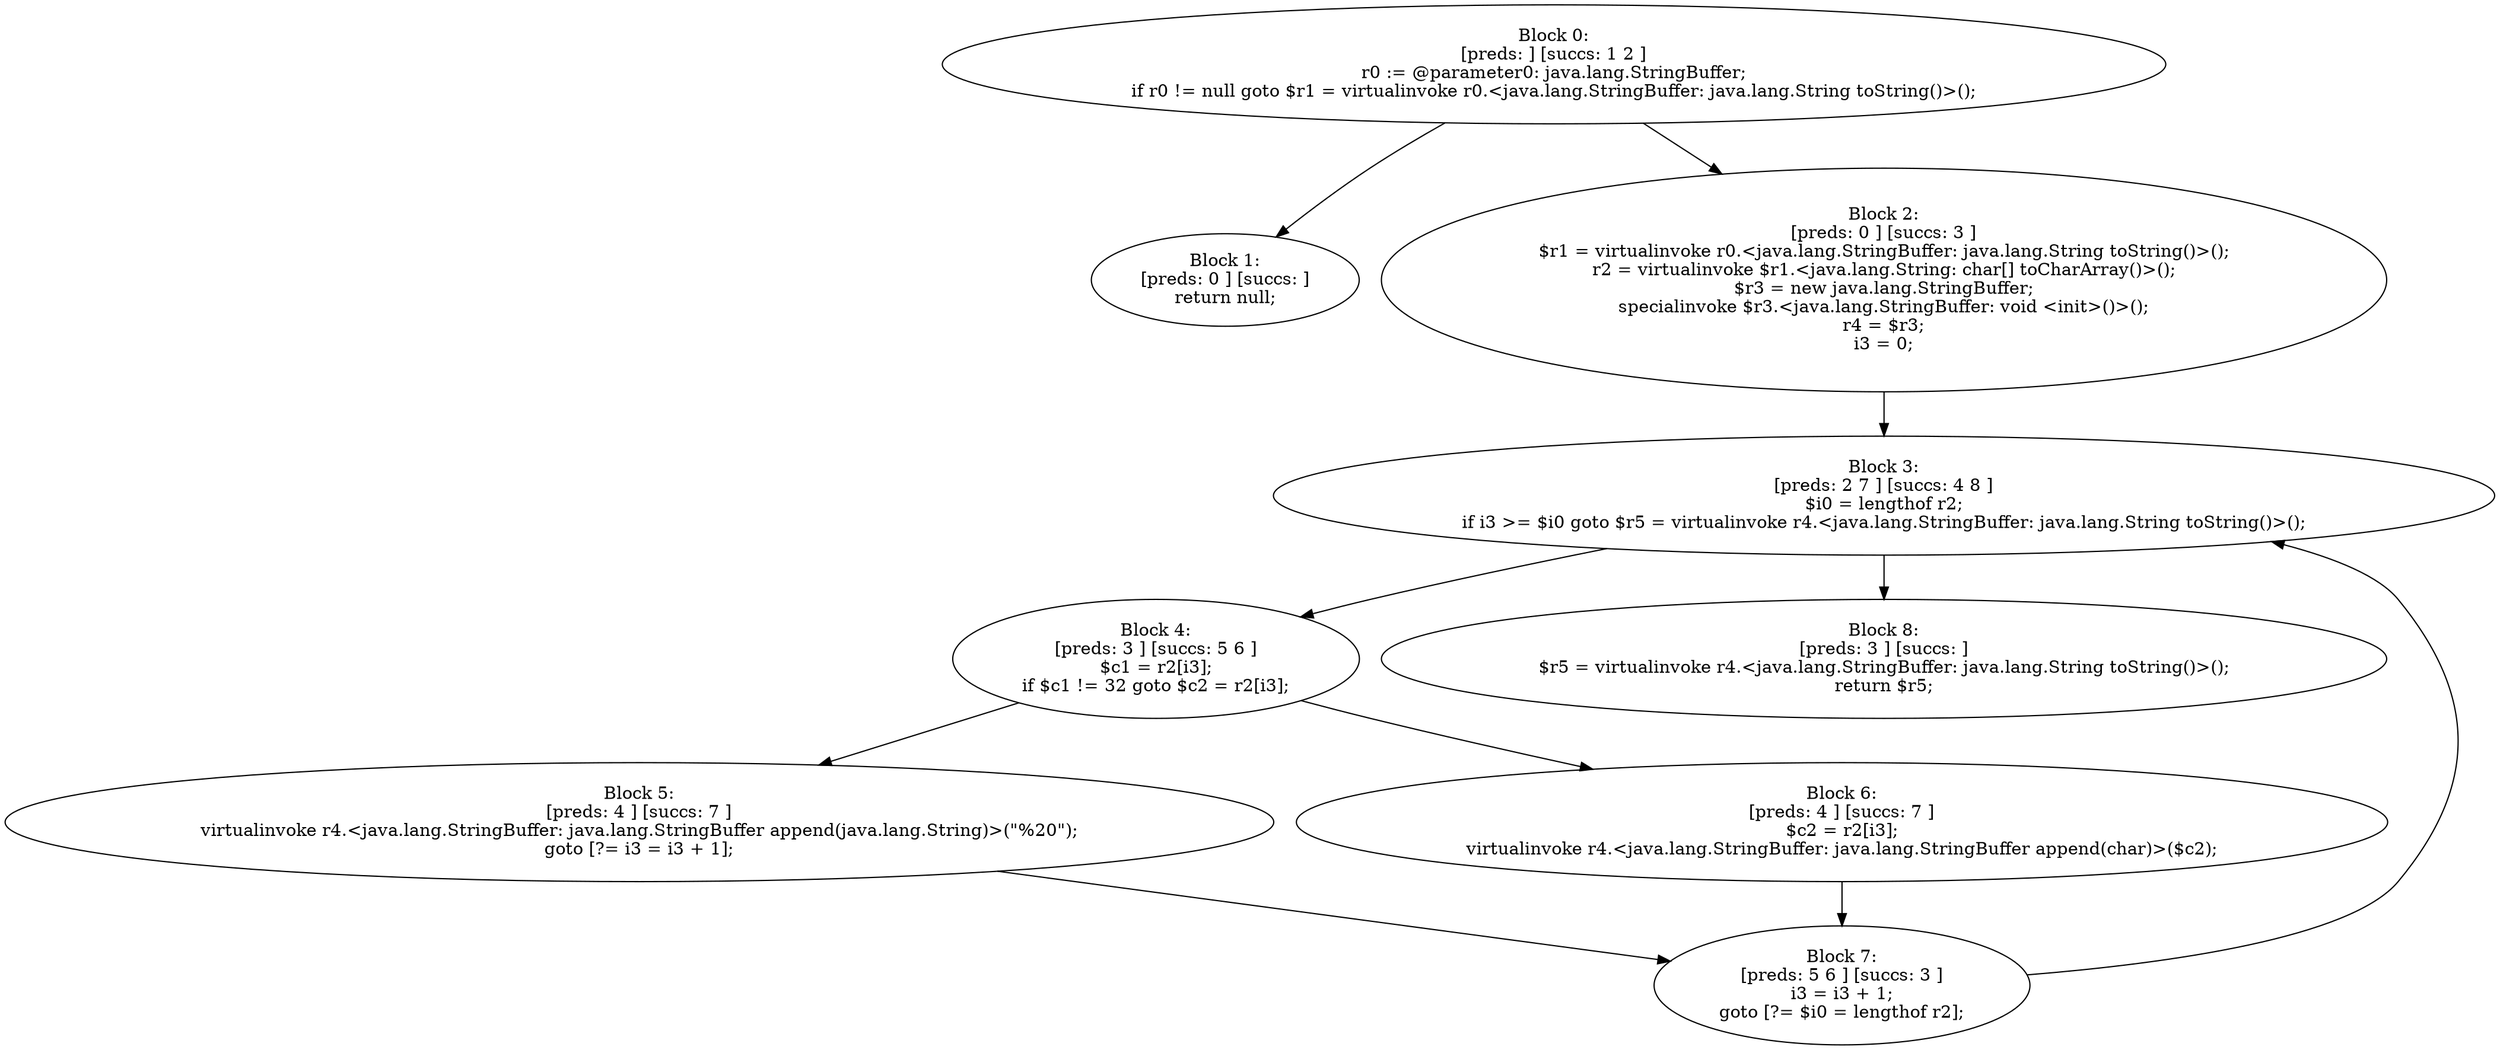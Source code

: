 digraph "unitGraph" {
    "Block 0:
[preds: ] [succs: 1 2 ]
r0 := @parameter0: java.lang.StringBuffer;
if r0 != null goto $r1 = virtualinvoke r0.<java.lang.StringBuffer: java.lang.String toString()>();
"
    "Block 1:
[preds: 0 ] [succs: ]
return null;
"
    "Block 2:
[preds: 0 ] [succs: 3 ]
$r1 = virtualinvoke r0.<java.lang.StringBuffer: java.lang.String toString()>();
r2 = virtualinvoke $r1.<java.lang.String: char[] toCharArray()>();
$r3 = new java.lang.StringBuffer;
specialinvoke $r3.<java.lang.StringBuffer: void <init>()>();
r4 = $r3;
i3 = 0;
"
    "Block 3:
[preds: 2 7 ] [succs: 4 8 ]
$i0 = lengthof r2;
if i3 >= $i0 goto $r5 = virtualinvoke r4.<java.lang.StringBuffer: java.lang.String toString()>();
"
    "Block 4:
[preds: 3 ] [succs: 5 6 ]
$c1 = r2[i3];
if $c1 != 32 goto $c2 = r2[i3];
"
    "Block 5:
[preds: 4 ] [succs: 7 ]
virtualinvoke r4.<java.lang.StringBuffer: java.lang.StringBuffer append(java.lang.String)>(\"%20\");
goto [?= i3 = i3 + 1];
"
    "Block 6:
[preds: 4 ] [succs: 7 ]
$c2 = r2[i3];
virtualinvoke r4.<java.lang.StringBuffer: java.lang.StringBuffer append(char)>($c2);
"
    "Block 7:
[preds: 5 6 ] [succs: 3 ]
i3 = i3 + 1;
goto [?= $i0 = lengthof r2];
"
    "Block 8:
[preds: 3 ] [succs: ]
$r5 = virtualinvoke r4.<java.lang.StringBuffer: java.lang.String toString()>();
return $r5;
"
    "Block 0:
[preds: ] [succs: 1 2 ]
r0 := @parameter0: java.lang.StringBuffer;
if r0 != null goto $r1 = virtualinvoke r0.<java.lang.StringBuffer: java.lang.String toString()>();
"->"Block 1:
[preds: 0 ] [succs: ]
return null;
";
    "Block 0:
[preds: ] [succs: 1 2 ]
r0 := @parameter0: java.lang.StringBuffer;
if r0 != null goto $r1 = virtualinvoke r0.<java.lang.StringBuffer: java.lang.String toString()>();
"->"Block 2:
[preds: 0 ] [succs: 3 ]
$r1 = virtualinvoke r0.<java.lang.StringBuffer: java.lang.String toString()>();
r2 = virtualinvoke $r1.<java.lang.String: char[] toCharArray()>();
$r3 = new java.lang.StringBuffer;
specialinvoke $r3.<java.lang.StringBuffer: void <init>()>();
r4 = $r3;
i3 = 0;
";
    "Block 2:
[preds: 0 ] [succs: 3 ]
$r1 = virtualinvoke r0.<java.lang.StringBuffer: java.lang.String toString()>();
r2 = virtualinvoke $r1.<java.lang.String: char[] toCharArray()>();
$r3 = new java.lang.StringBuffer;
specialinvoke $r3.<java.lang.StringBuffer: void <init>()>();
r4 = $r3;
i3 = 0;
"->"Block 3:
[preds: 2 7 ] [succs: 4 8 ]
$i0 = lengthof r2;
if i3 >= $i0 goto $r5 = virtualinvoke r4.<java.lang.StringBuffer: java.lang.String toString()>();
";
    "Block 3:
[preds: 2 7 ] [succs: 4 8 ]
$i0 = lengthof r2;
if i3 >= $i0 goto $r5 = virtualinvoke r4.<java.lang.StringBuffer: java.lang.String toString()>();
"->"Block 4:
[preds: 3 ] [succs: 5 6 ]
$c1 = r2[i3];
if $c1 != 32 goto $c2 = r2[i3];
";
    "Block 3:
[preds: 2 7 ] [succs: 4 8 ]
$i0 = lengthof r2;
if i3 >= $i0 goto $r5 = virtualinvoke r4.<java.lang.StringBuffer: java.lang.String toString()>();
"->"Block 8:
[preds: 3 ] [succs: ]
$r5 = virtualinvoke r4.<java.lang.StringBuffer: java.lang.String toString()>();
return $r5;
";
    "Block 4:
[preds: 3 ] [succs: 5 6 ]
$c1 = r2[i3];
if $c1 != 32 goto $c2 = r2[i3];
"->"Block 5:
[preds: 4 ] [succs: 7 ]
virtualinvoke r4.<java.lang.StringBuffer: java.lang.StringBuffer append(java.lang.String)>(\"%20\");
goto [?= i3 = i3 + 1];
";
    "Block 4:
[preds: 3 ] [succs: 5 6 ]
$c1 = r2[i3];
if $c1 != 32 goto $c2 = r2[i3];
"->"Block 6:
[preds: 4 ] [succs: 7 ]
$c2 = r2[i3];
virtualinvoke r4.<java.lang.StringBuffer: java.lang.StringBuffer append(char)>($c2);
";
    "Block 5:
[preds: 4 ] [succs: 7 ]
virtualinvoke r4.<java.lang.StringBuffer: java.lang.StringBuffer append(java.lang.String)>(\"%20\");
goto [?= i3 = i3 + 1];
"->"Block 7:
[preds: 5 6 ] [succs: 3 ]
i3 = i3 + 1;
goto [?= $i0 = lengthof r2];
";
    "Block 6:
[preds: 4 ] [succs: 7 ]
$c2 = r2[i3];
virtualinvoke r4.<java.lang.StringBuffer: java.lang.StringBuffer append(char)>($c2);
"->"Block 7:
[preds: 5 6 ] [succs: 3 ]
i3 = i3 + 1;
goto [?= $i0 = lengthof r2];
";
    "Block 7:
[preds: 5 6 ] [succs: 3 ]
i3 = i3 + 1;
goto [?= $i0 = lengthof r2];
"->"Block 3:
[preds: 2 7 ] [succs: 4 8 ]
$i0 = lengthof r2;
if i3 >= $i0 goto $r5 = virtualinvoke r4.<java.lang.StringBuffer: java.lang.String toString()>();
";
}
